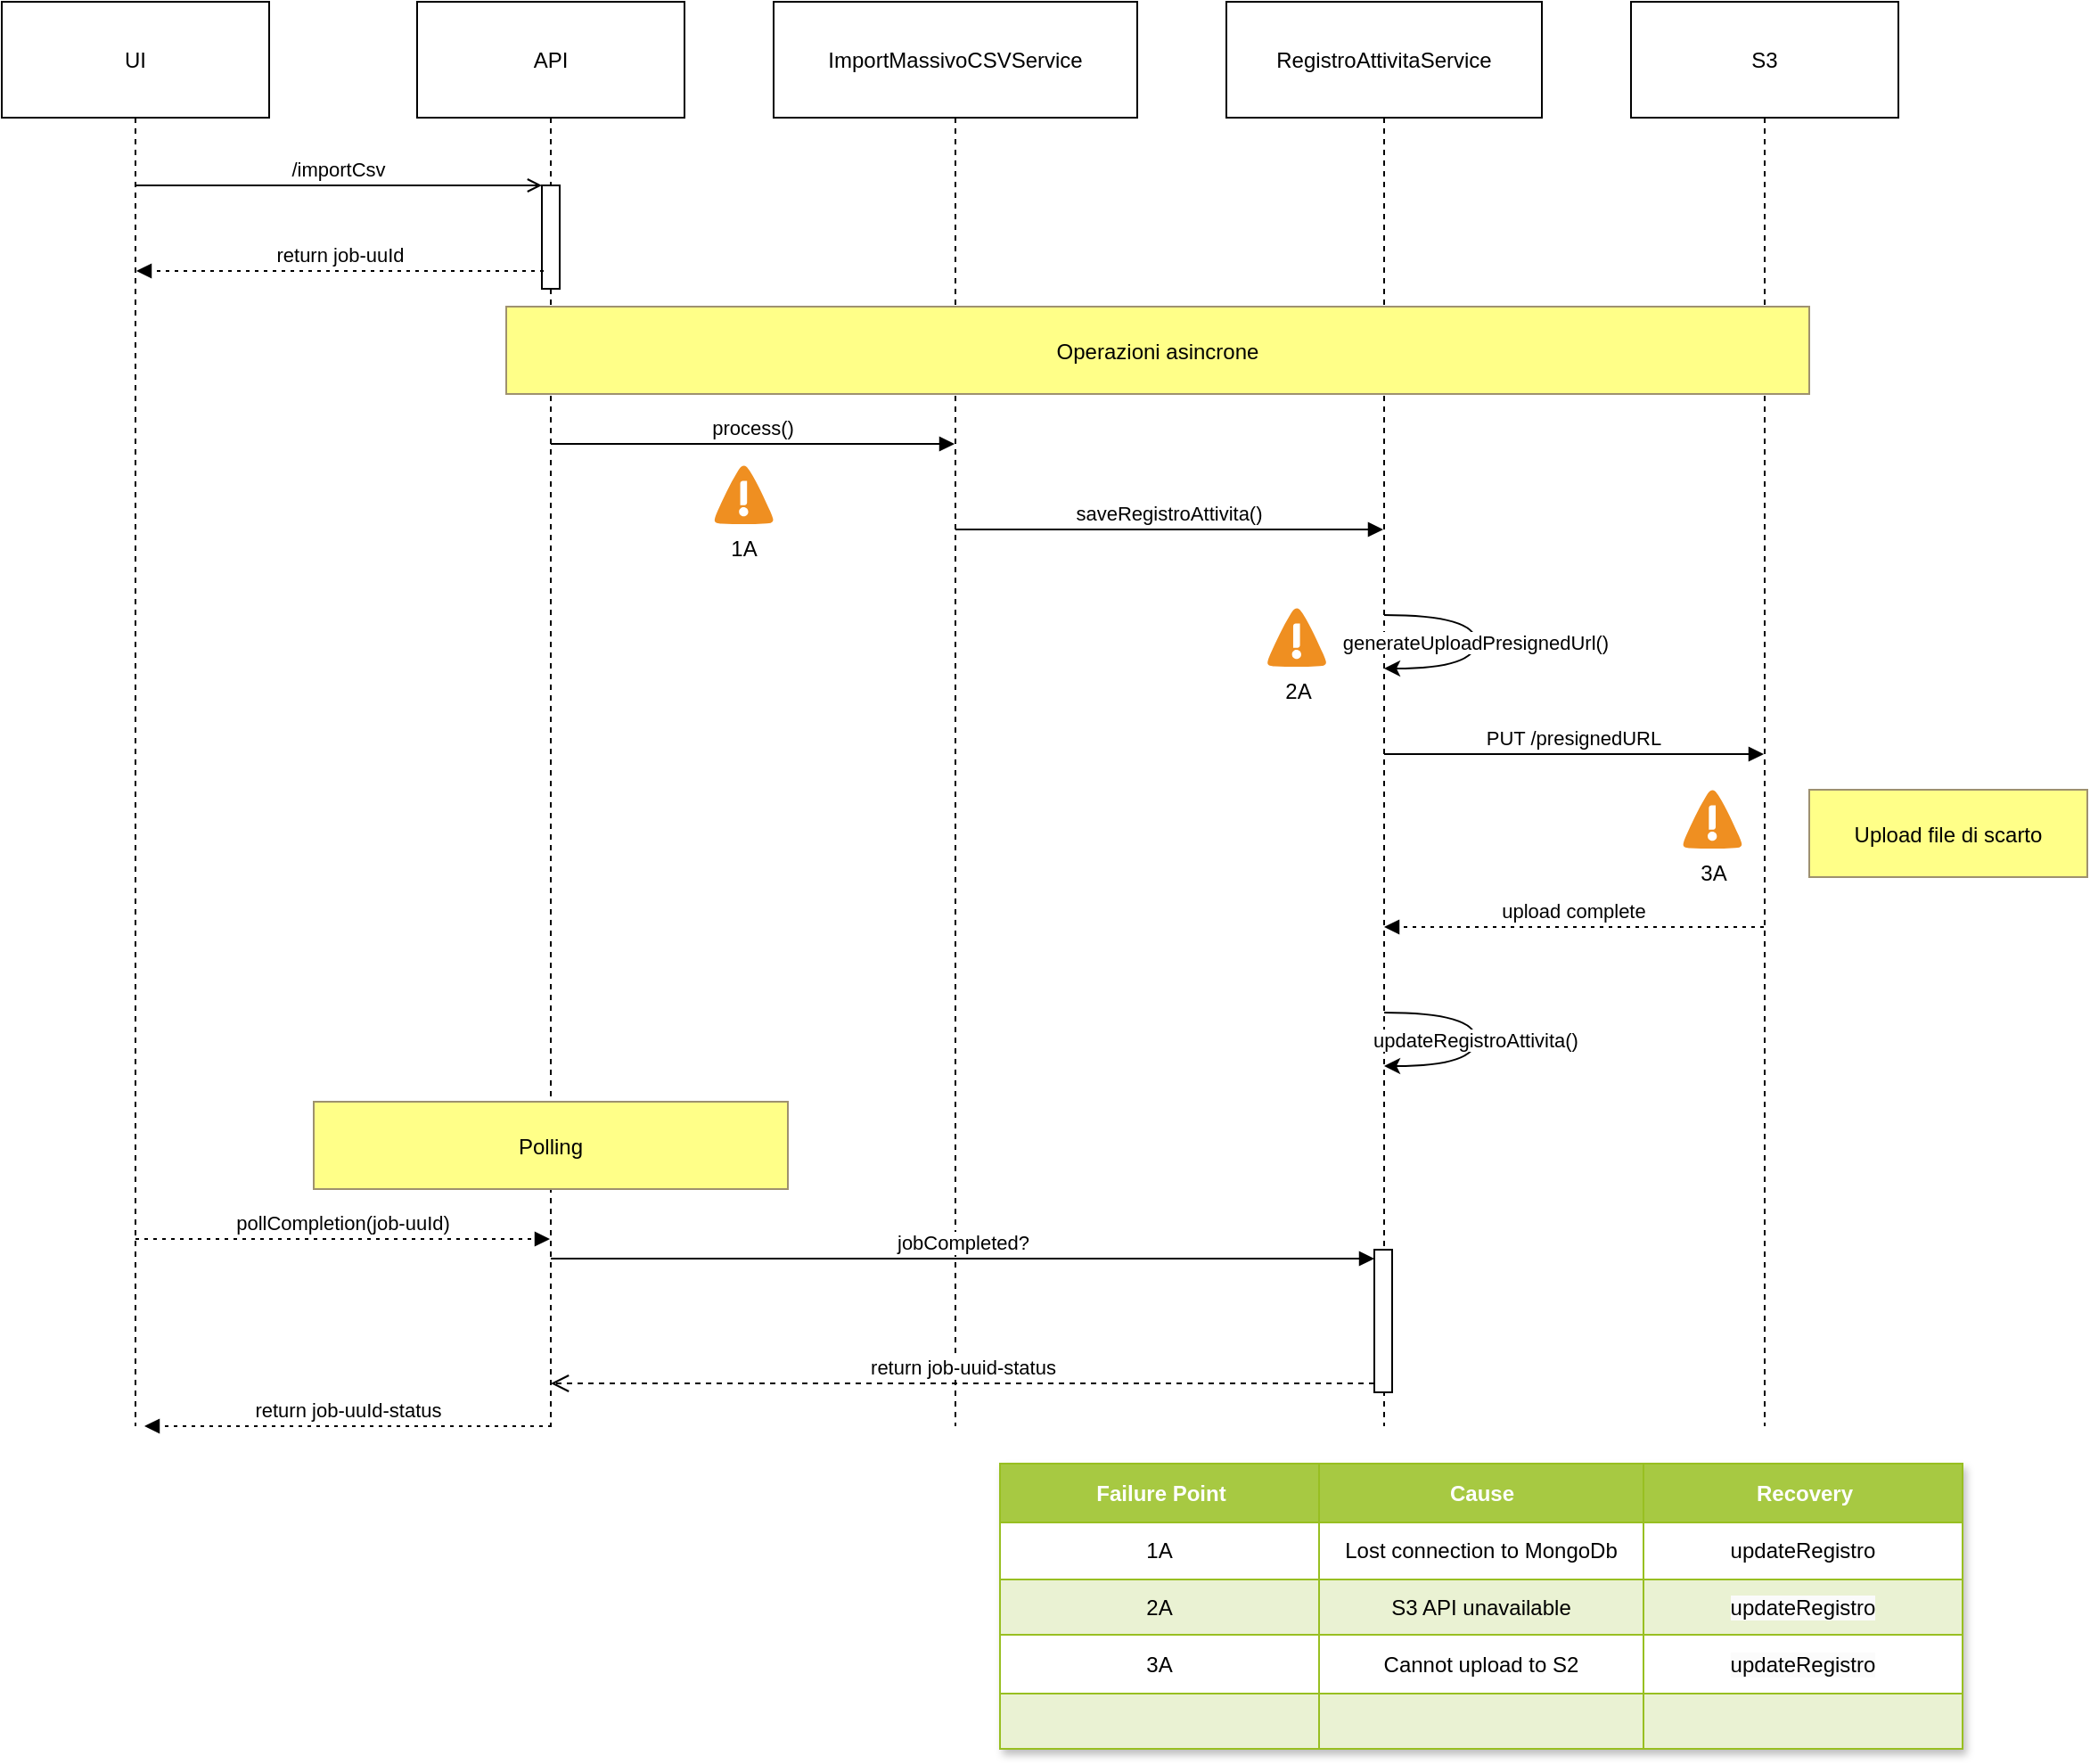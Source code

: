 <mxfile version="24.6.4" type="github">
  <diagram name="Pagina-1" id="vrp-BLg1DrBL_UtZDKUx">
    <mxGraphModel dx="1239" dy="1020" grid="1" gridSize="10" guides="1" tooltips="1" connect="1" arrows="1" fold="1" page="1" pageScale="1" pageWidth="827" pageHeight="1169" math="0" shadow="0">
      <root>
        <mxCell id="0" />
        <mxCell id="1" parent="0" />
        <mxCell id="dR0qdkHtI79iL_kFT5iZ-1" value="UI" style="shape=umlLifeline;perimeter=lifelinePerimeter;whiteSpace=wrap;container=1;dropTarget=0;collapsible=0;recursiveResize=0;outlineConnect=0;portConstraint=eastwest;newEdgeStyle={&quot;edgeStyle&quot;:&quot;elbowEdgeStyle&quot;,&quot;elbow&quot;:&quot;vertical&quot;,&quot;curved&quot;:0,&quot;rounded&quot;:0};size=65;" parent="1" vertex="1">
          <mxGeometry x="20" y="20" width="150" height="799" as="geometry" />
        </mxCell>
        <mxCell id="dR0qdkHtI79iL_kFT5iZ-2" value="API" style="shape=umlLifeline;perimeter=lifelinePerimeter;whiteSpace=wrap;container=1;dropTarget=0;collapsible=0;recursiveResize=0;outlineConnect=0;portConstraint=eastwest;newEdgeStyle={&quot;edgeStyle&quot;:&quot;elbowEdgeStyle&quot;,&quot;elbow&quot;:&quot;vertical&quot;,&quot;curved&quot;:0,&quot;rounded&quot;:0};size=65;" parent="1" vertex="1">
          <mxGeometry x="253" y="20" width="150" height="799" as="geometry" />
        </mxCell>
        <mxCell id="dR0qdkHtI79iL_kFT5iZ-3" value="" style="points=[];perimeter=orthogonalPerimeter;outlineConnect=0;targetShapes=umlLifeline;portConstraint=eastwest;newEdgeStyle={&quot;edgeStyle&quot;:&quot;elbowEdgeStyle&quot;,&quot;elbow&quot;:&quot;vertical&quot;,&quot;curved&quot;:0,&quot;rounded&quot;:0}" parent="dR0qdkHtI79iL_kFT5iZ-2" vertex="1">
          <mxGeometry x="70" y="103" width="10" height="58" as="geometry" />
        </mxCell>
        <mxCell id="dR0qdkHtI79iL_kFT5iZ-4" value="ImportMassivoCSVService" style="shape=umlLifeline;perimeter=lifelinePerimeter;whiteSpace=wrap;container=1;dropTarget=0;collapsible=0;recursiveResize=0;outlineConnect=0;portConstraint=eastwest;newEdgeStyle={&quot;edgeStyle&quot;:&quot;elbowEdgeStyle&quot;,&quot;elbow&quot;:&quot;vertical&quot;,&quot;curved&quot;:0,&quot;rounded&quot;:0};size=65;" parent="1" vertex="1">
          <mxGeometry x="453" y="20" width="204" height="799" as="geometry" />
        </mxCell>
        <mxCell id="dR0qdkHtI79iL_kFT5iZ-5" value="RegistroAttivitaService" style="shape=umlLifeline;perimeter=lifelinePerimeter;whiteSpace=wrap;container=1;dropTarget=0;collapsible=0;recursiveResize=0;outlineConnect=0;portConstraint=eastwest;newEdgeStyle={&quot;edgeStyle&quot;:&quot;elbowEdgeStyle&quot;,&quot;elbow&quot;:&quot;vertical&quot;,&quot;curved&quot;:0,&quot;rounded&quot;:0};size=65;" parent="1" vertex="1">
          <mxGeometry x="707" y="20" width="177" height="799" as="geometry" />
        </mxCell>
        <mxCell id="EUWLWeH7n5S6iyGGt0hY-1" value="" style="html=1;points=[[0,0,0,0,5],[0,1,0,0,-5],[1,0,0,0,5],[1,1,0,0,-5]];perimeter=orthogonalPerimeter;outlineConnect=0;targetShapes=umlLifeline;portConstraint=eastwest;newEdgeStyle={&quot;curved&quot;:0,&quot;rounded&quot;:0};" parent="dR0qdkHtI79iL_kFT5iZ-5" vertex="1">
          <mxGeometry x="83" y="700" width="10" height="80" as="geometry" />
        </mxCell>
        <mxCell id="dR0qdkHtI79iL_kFT5iZ-6" value="S3" style="shape=umlLifeline;perimeter=lifelinePerimeter;whiteSpace=wrap;container=1;dropTarget=0;collapsible=0;recursiveResize=0;outlineConnect=0;portConstraint=eastwest;newEdgeStyle={&quot;edgeStyle&quot;:&quot;elbowEdgeStyle&quot;,&quot;elbow&quot;:&quot;vertical&quot;,&quot;curved&quot;:0,&quot;rounded&quot;:0};size=65;" parent="1" vertex="1">
          <mxGeometry x="934" y="20" width="150" height="799" as="geometry" />
        </mxCell>
        <mxCell id="dR0qdkHtI79iL_kFT5iZ-7" value="/importCsv" style="verticalAlign=bottom;endArrow=open;edgeStyle=elbowEdgeStyle;elbow=vertical;curved=0;rounded=0;endFill=0;" parent="1" source="dR0qdkHtI79iL_kFT5iZ-1" target="dR0qdkHtI79iL_kFT5iZ-3" edge="1">
          <mxGeometry relative="1" as="geometry">
            <Array as="points">
              <mxPoint x="218" y="123" />
            </Array>
          </mxGeometry>
        </mxCell>
        <mxCell id="dR0qdkHtI79iL_kFT5iZ-8" value="return job-uuId" style="verticalAlign=bottom;endArrow=block;edgeStyle=elbowEdgeStyle;elbow=horizontal;curved=0;rounded=0;dashed=1;dashPattern=2 3;" parent="1" edge="1">
          <mxGeometry x="-0.002" relative="1" as="geometry">
            <Array as="points">
              <mxPoint x="222" y="171" />
            </Array>
            <mxPoint x="324" y="171" as="sourcePoint" />
            <mxPoint x="95.5" y="171" as="targetPoint" />
            <mxPoint as="offset" />
          </mxGeometry>
        </mxCell>
        <mxCell id="dR0qdkHtI79iL_kFT5iZ-9" value="process()" style="verticalAlign=bottom;endArrow=block;edgeStyle=elbowEdgeStyle;elbow=vertical;curved=0;rounded=0;" parent="1" source="dR0qdkHtI79iL_kFT5iZ-2" target="dR0qdkHtI79iL_kFT5iZ-4" edge="1">
          <mxGeometry relative="1" as="geometry">
            <Array as="points">
              <mxPoint x="450" y="268" />
            </Array>
          </mxGeometry>
        </mxCell>
        <mxCell id="dR0qdkHtI79iL_kFT5iZ-10" value="saveRegistroAttivita()" style="verticalAlign=bottom;endArrow=block;edgeStyle=elbowEdgeStyle;elbow=vertical;curved=0;rounded=0;" parent="1" source="dR0qdkHtI79iL_kFT5iZ-4" target="dR0qdkHtI79iL_kFT5iZ-5" edge="1">
          <mxGeometry relative="1" as="geometry">
            <Array as="points">
              <mxPoint x="684" y="316" />
            </Array>
          </mxGeometry>
        </mxCell>
        <mxCell id="dR0qdkHtI79iL_kFT5iZ-11" value="generateUploadPresignedUrl()" style="curved=1;rounded=0;" parent="1" source="dR0qdkHtI79iL_kFT5iZ-5" target="dR0qdkHtI79iL_kFT5iZ-5" edge="1">
          <mxGeometry relative="1" as="geometry">
            <Array as="points">
              <mxPoint x="847" y="364" />
              <mxPoint x="847" y="394" />
            </Array>
          </mxGeometry>
        </mxCell>
        <mxCell id="dR0qdkHtI79iL_kFT5iZ-12" value="PUT /presignedURL" style="verticalAlign=bottom;endArrow=block;edgeStyle=elbowEdgeStyle;elbow=vertical;curved=0;rounded=0;" parent="1" source="dR0qdkHtI79iL_kFT5iZ-5" target="dR0qdkHtI79iL_kFT5iZ-6" edge="1">
          <mxGeometry relative="1" as="geometry">
            <Array as="points">
              <mxPoint x="911" y="442" />
            </Array>
          </mxGeometry>
        </mxCell>
        <mxCell id="dR0qdkHtI79iL_kFT5iZ-13" value="upload complete" style="verticalAlign=bottom;endArrow=block;edgeStyle=elbowEdgeStyle;elbow=vertical;curved=0;rounded=0;dashed=1;dashPattern=2 3;" parent="1" source="dR0qdkHtI79iL_kFT5iZ-6" target="dR0qdkHtI79iL_kFT5iZ-5" edge="1">
          <mxGeometry relative="1" as="geometry">
            <Array as="points">
              <mxPoint x="914" y="539" />
            </Array>
          </mxGeometry>
        </mxCell>
        <mxCell id="dR0qdkHtI79iL_kFT5iZ-14" value="updateRegistroAttivita()" style="curved=1;rounded=0;" parent="1" source="dR0qdkHtI79iL_kFT5iZ-5" target="dR0qdkHtI79iL_kFT5iZ-5" edge="1">
          <mxGeometry relative="1" as="geometry">
            <Array as="points">
              <mxPoint x="847" y="587" />
              <mxPoint x="847" y="617" />
            </Array>
          </mxGeometry>
        </mxCell>
        <mxCell id="dR0qdkHtI79iL_kFT5iZ-15" value="pollCompletion(job-uuId)" style="verticalAlign=bottom;endArrow=block;edgeStyle=elbowEdgeStyle;elbow=vertical;curved=0;rounded=0;dashed=1;dashPattern=2 3;" parent="1" source="dR0qdkHtI79iL_kFT5iZ-1" target="dR0qdkHtI79iL_kFT5iZ-2" edge="1">
          <mxGeometry x="0.004" relative="1" as="geometry">
            <Array as="points">
              <mxPoint x="223" y="714" />
            </Array>
            <mxPoint as="offset" />
          </mxGeometry>
        </mxCell>
        <mxCell id="dR0qdkHtI79iL_kFT5iZ-16" value="Operazioni asincrone" style="fillColor=#ffff88;strokeColor=#9E916F;" parent="1" vertex="1">
          <mxGeometry x="303" y="191" width="731" height="49" as="geometry" />
        </mxCell>
        <mxCell id="dR0qdkHtI79iL_kFT5iZ-17" value="Upload file di scarto" style="fillColor=#ffff88;strokeColor=#9E916F;" parent="1" vertex="1">
          <mxGeometry x="1034" y="462" width="156" height="49" as="geometry" />
        </mxCell>
        <mxCell id="dR0qdkHtI79iL_kFT5iZ-18" value="Polling" style="fillColor=#ffff88;strokeColor=#9E916F;" parent="1" vertex="1">
          <mxGeometry x="195" y="637" width="266" height="49" as="geometry" />
        </mxCell>
        <mxCell id="EUWLWeH7n5S6iyGGt0hY-2" value="jobCompleted?" style="html=1;verticalAlign=bottom;endArrow=block;curved=0;rounded=0;entryX=0;entryY=0;entryDx=0;entryDy=5;" parent="1" source="dR0qdkHtI79iL_kFT5iZ-2" target="EUWLWeH7n5S6iyGGt0hY-1" edge="1">
          <mxGeometry relative="1" as="geometry">
            <mxPoint x="720" y="725" as="sourcePoint" />
          </mxGeometry>
        </mxCell>
        <mxCell id="EUWLWeH7n5S6iyGGt0hY-3" value="return job-uuid-status" style="html=1;verticalAlign=bottom;endArrow=open;dashed=1;endSize=8;curved=0;rounded=0;exitX=0;exitY=1;exitDx=0;exitDy=-5;" parent="1" source="EUWLWeH7n5S6iyGGt0hY-1" target="dR0qdkHtI79iL_kFT5iZ-2" edge="1">
          <mxGeometry relative="1" as="geometry">
            <mxPoint x="720" y="795" as="targetPoint" />
          </mxGeometry>
        </mxCell>
        <mxCell id="EUWLWeH7n5S6iyGGt0hY-4" value="return job-uuId-status" style="verticalAlign=bottom;endArrow=block;edgeStyle=elbowEdgeStyle;elbow=horizontal;curved=0;rounded=0;dashed=1;dashPattern=2 3;" parent="1" edge="1">
          <mxGeometry x="-0.002" relative="1" as="geometry">
            <Array as="points">
              <mxPoint x="226.5" y="819" />
            </Array>
            <mxPoint x="328.5" y="819" as="sourcePoint" />
            <mxPoint x="100" y="819" as="targetPoint" />
            <mxPoint as="offset" />
          </mxGeometry>
        </mxCell>
        <mxCell id="kY_oeSwjd6vttv-rQkRx-2" value="1A" style="shadow=0;dashed=0;html=1;strokeColor=none;fillColor=#4495D1;labelPosition=center;verticalLabelPosition=bottom;verticalAlign=top;align=center;outlineConnect=0;shape=mxgraph.veeam.2d.alert;" vertex="1" parent="1">
          <mxGeometry x="419.8" y="280" width="33.2" height="33.2" as="geometry" />
        </mxCell>
        <mxCell id="kY_oeSwjd6vttv-rQkRx-3" value="2A" style="shadow=0;dashed=0;html=1;strokeColor=none;fillColor=#4495D1;labelPosition=center;verticalLabelPosition=bottom;verticalAlign=top;align=center;outlineConnect=0;shape=mxgraph.veeam.2d.alert;" vertex="1" parent="1">
          <mxGeometry x="730" y="360" width="33.2" height="33.2" as="geometry" />
        </mxCell>
        <mxCell id="kY_oeSwjd6vttv-rQkRx-4" value="3A" style="shadow=0;dashed=0;html=1;strokeColor=none;fillColor=#4495D1;labelPosition=center;verticalLabelPosition=bottom;verticalAlign=top;align=center;outlineConnect=0;shape=mxgraph.veeam.2d.alert;" vertex="1" parent="1">
          <mxGeometry x="963.2" y="462" width="33.2" height="33.2" as="geometry" />
        </mxCell>
        <mxCell id="kY_oeSwjd6vttv-rQkRx-18" value="Assets" style="childLayout=tableLayout;recursiveResize=0;strokeColor=#98bf21;fillColor=#A7C942;shadow=1;" vertex="1" parent="1">
          <mxGeometry x="580" y="840" width="539.8" height="160" as="geometry" />
        </mxCell>
        <mxCell id="kY_oeSwjd6vttv-rQkRx-19" style="shape=tableRow;horizontal=0;startSize=0;swimlaneHead=0;swimlaneBody=0;top=0;left=0;bottom=0;right=0;dropTarget=0;collapsible=0;recursiveResize=0;expand=0;fontStyle=0;strokeColor=inherit;fillColor=#ffffff;" vertex="1" parent="kY_oeSwjd6vttv-rQkRx-18">
          <mxGeometry width="539.8" height="33" as="geometry" />
        </mxCell>
        <mxCell id="kY_oeSwjd6vttv-rQkRx-20" value="Failure Point" style="connectable=0;recursiveResize=0;strokeColor=inherit;fillColor=#A7C942;align=center;fontStyle=1;fontColor=#FFFFFF;html=1;" vertex="1" parent="kY_oeSwjd6vttv-rQkRx-19">
          <mxGeometry width="179" height="33" as="geometry">
            <mxRectangle width="179" height="33" as="alternateBounds" />
          </mxGeometry>
        </mxCell>
        <mxCell id="kY_oeSwjd6vttv-rQkRx-21" value="Cause" style="connectable=0;recursiveResize=0;strokeColor=inherit;fillColor=#A7C942;align=center;fontStyle=1;fontColor=#FFFFFF;html=1;" vertex="1" parent="kY_oeSwjd6vttv-rQkRx-19">
          <mxGeometry x="179" width="182" height="33" as="geometry">
            <mxRectangle width="182" height="33" as="alternateBounds" />
          </mxGeometry>
        </mxCell>
        <mxCell id="kY_oeSwjd6vttv-rQkRx-22" value="Recovery" style="connectable=0;recursiveResize=0;strokeColor=inherit;fillColor=#A7C942;align=center;fontStyle=1;fontColor=#FFFFFF;html=1;" vertex="1" parent="kY_oeSwjd6vttv-rQkRx-19">
          <mxGeometry x="361" width="179" height="33" as="geometry">
            <mxRectangle width="179" height="33" as="alternateBounds" />
          </mxGeometry>
        </mxCell>
        <mxCell id="kY_oeSwjd6vttv-rQkRx-23" value="" style="shape=tableRow;horizontal=0;startSize=0;swimlaneHead=0;swimlaneBody=0;top=0;left=0;bottom=0;right=0;dropTarget=0;collapsible=0;recursiveResize=0;expand=0;fontStyle=0;strokeColor=inherit;fillColor=#ffffff;" vertex="1" parent="kY_oeSwjd6vttv-rQkRx-18">
          <mxGeometry y="33" width="539.8" height="32" as="geometry" />
        </mxCell>
        <mxCell id="kY_oeSwjd6vttv-rQkRx-24" value="1A" style="connectable=0;recursiveResize=0;strokeColor=inherit;fillColor=inherit;align=center;whiteSpace=wrap;html=1;" vertex="1" parent="kY_oeSwjd6vttv-rQkRx-23">
          <mxGeometry width="179" height="32" as="geometry">
            <mxRectangle width="179" height="32" as="alternateBounds" />
          </mxGeometry>
        </mxCell>
        <mxCell id="kY_oeSwjd6vttv-rQkRx-25" value="Lost connection to MongoDb" style="connectable=0;recursiveResize=0;strokeColor=inherit;fillColor=inherit;align=center;whiteSpace=wrap;html=1;" vertex="1" parent="kY_oeSwjd6vttv-rQkRx-23">
          <mxGeometry x="179" width="182" height="32" as="geometry">
            <mxRectangle width="182" height="32" as="alternateBounds" />
          </mxGeometry>
        </mxCell>
        <mxCell id="kY_oeSwjd6vttv-rQkRx-26" value="updateRegistro" style="connectable=0;recursiveResize=0;strokeColor=inherit;fillColor=inherit;align=center;whiteSpace=wrap;html=1;" vertex="1" parent="kY_oeSwjd6vttv-rQkRx-23">
          <mxGeometry x="361" width="179" height="32" as="geometry">
            <mxRectangle width="179" height="32" as="alternateBounds" />
          </mxGeometry>
        </mxCell>
        <mxCell id="kY_oeSwjd6vttv-rQkRx-27" value="" style="shape=tableRow;horizontal=0;startSize=0;swimlaneHead=0;swimlaneBody=0;top=0;left=0;bottom=0;right=0;dropTarget=0;collapsible=0;recursiveResize=0;expand=0;fontStyle=1;strokeColor=inherit;fillColor=#EAF2D3;" vertex="1" parent="kY_oeSwjd6vttv-rQkRx-18">
          <mxGeometry y="65" width="539.8" height="31" as="geometry" />
        </mxCell>
        <mxCell id="kY_oeSwjd6vttv-rQkRx-28" value="2A" style="connectable=0;recursiveResize=0;strokeColor=inherit;fillColor=inherit;whiteSpace=wrap;html=1;" vertex="1" parent="kY_oeSwjd6vttv-rQkRx-27">
          <mxGeometry width="179" height="31" as="geometry">
            <mxRectangle width="179" height="31" as="alternateBounds" />
          </mxGeometry>
        </mxCell>
        <mxCell id="kY_oeSwjd6vttv-rQkRx-29" value="S3 API unavailable" style="connectable=0;recursiveResize=0;strokeColor=inherit;fillColor=inherit;whiteSpace=wrap;html=1;" vertex="1" parent="kY_oeSwjd6vttv-rQkRx-27">
          <mxGeometry x="179" width="182" height="31" as="geometry">
            <mxRectangle width="182" height="31" as="alternateBounds" />
          </mxGeometry>
        </mxCell>
        <mxCell id="kY_oeSwjd6vttv-rQkRx-30" value="&lt;meta charset=&quot;utf-8&quot;&gt;&lt;span style=&quot;color: rgb(0, 0, 0); font-family: Helvetica; font-size: 12px; font-style: normal; font-variant-ligatures: normal; font-variant-caps: normal; font-weight: 400; letter-spacing: normal; orphans: 2; text-align: center; text-indent: 0px; text-transform: none; widows: 2; word-spacing: 0px; -webkit-text-stroke-width: 0px; white-space: normal; background-color: rgb(251, 251, 251); text-decoration-thickness: initial; text-decoration-style: initial; text-decoration-color: initial; display: inline !important; float: none;&quot;&gt;updateRegistro&lt;/span&gt;" style="connectable=0;recursiveResize=0;strokeColor=inherit;fillColor=inherit;whiteSpace=wrap;html=1;" vertex="1" parent="kY_oeSwjd6vttv-rQkRx-27">
          <mxGeometry x="361" width="179" height="31" as="geometry">
            <mxRectangle width="179" height="31" as="alternateBounds" />
          </mxGeometry>
        </mxCell>
        <mxCell id="kY_oeSwjd6vttv-rQkRx-31" value="" style="shape=tableRow;horizontal=0;startSize=0;swimlaneHead=0;swimlaneBody=0;top=0;left=0;bottom=0;right=0;dropTarget=0;collapsible=0;recursiveResize=0;expand=0;fontStyle=0;strokeColor=inherit;fillColor=#ffffff;" vertex="1" parent="kY_oeSwjd6vttv-rQkRx-18">
          <mxGeometry y="96" width="539.8" height="33" as="geometry" />
        </mxCell>
        <mxCell id="kY_oeSwjd6vttv-rQkRx-32" value="3A" style="connectable=0;recursiveResize=0;strokeColor=inherit;fillColor=inherit;fontStyle=0;align=center;whiteSpace=wrap;html=1;" vertex="1" parent="kY_oeSwjd6vttv-rQkRx-31">
          <mxGeometry width="179" height="33" as="geometry">
            <mxRectangle width="179" height="33" as="alternateBounds" />
          </mxGeometry>
        </mxCell>
        <mxCell id="kY_oeSwjd6vttv-rQkRx-33" value="Cannot upload to S2" style="connectable=0;recursiveResize=0;strokeColor=inherit;fillColor=inherit;fontStyle=0;align=center;whiteSpace=wrap;html=1;" vertex="1" parent="kY_oeSwjd6vttv-rQkRx-31">
          <mxGeometry x="179" width="182" height="33" as="geometry">
            <mxRectangle width="182" height="33" as="alternateBounds" />
          </mxGeometry>
        </mxCell>
        <mxCell id="kY_oeSwjd6vttv-rQkRx-34" value="&lt;meta charset=&quot;utf-8&quot;&gt;&lt;span style=&quot;color: rgb(0, 0, 0); font-family: Helvetica; font-size: 12px; font-style: normal; font-variant-ligatures: normal; font-variant-caps: normal; font-weight: 400; letter-spacing: normal; orphans: 2; text-align: center; text-indent: 0px; text-transform: none; widows: 2; word-spacing: 0px; -webkit-text-stroke-width: 0px; white-space: normal; background-color: rgb(251, 251, 251); text-decoration-thickness: initial; text-decoration-style: initial; text-decoration-color: initial; display: inline !important; float: none;&quot;&gt;updateRegistro&lt;/span&gt;" style="connectable=0;recursiveResize=0;strokeColor=inherit;fillColor=inherit;fontStyle=0;align=center;whiteSpace=wrap;html=1;" vertex="1" parent="kY_oeSwjd6vttv-rQkRx-31">
          <mxGeometry x="361" width="179" height="33" as="geometry">
            <mxRectangle width="179" height="33" as="alternateBounds" />
          </mxGeometry>
        </mxCell>
        <mxCell id="kY_oeSwjd6vttv-rQkRx-35" value="" style="shape=tableRow;horizontal=0;startSize=0;swimlaneHead=0;swimlaneBody=0;top=0;left=0;bottom=0;right=0;dropTarget=0;collapsible=0;recursiveResize=0;expand=0;fontStyle=1;strokeColor=inherit;fillColor=#EAF2D3;" vertex="1" parent="kY_oeSwjd6vttv-rQkRx-18">
          <mxGeometry y="129" width="539.8" height="31" as="geometry" />
        </mxCell>
        <mxCell id="kY_oeSwjd6vttv-rQkRx-36" value="" style="connectable=0;recursiveResize=0;strokeColor=inherit;fillColor=inherit;whiteSpace=wrap;html=1;" vertex="1" parent="kY_oeSwjd6vttv-rQkRx-35">
          <mxGeometry width="179" height="31" as="geometry">
            <mxRectangle width="179" height="31" as="alternateBounds" />
          </mxGeometry>
        </mxCell>
        <mxCell id="kY_oeSwjd6vttv-rQkRx-37" value="" style="connectable=0;recursiveResize=0;strokeColor=inherit;fillColor=inherit;whiteSpace=wrap;html=1;" vertex="1" parent="kY_oeSwjd6vttv-rQkRx-35">
          <mxGeometry x="179" width="182" height="31" as="geometry">
            <mxRectangle width="182" height="31" as="alternateBounds" />
          </mxGeometry>
        </mxCell>
        <mxCell id="kY_oeSwjd6vttv-rQkRx-38" value="" style="connectable=0;recursiveResize=0;strokeColor=inherit;fillColor=inherit;whiteSpace=wrap;html=1;" vertex="1" parent="kY_oeSwjd6vttv-rQkRx-35">
          <mxGeometry x="361" width="179" height="31" as="geometry">
            <mxRectangle width="179" height="31" as="alternateBounds" />
          </mxGeometry>
        </mxCell>
      </root>
    </mxGraphModel>
  </diagram>
</mxfile>

